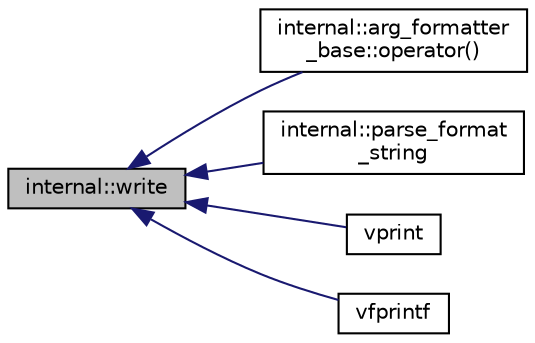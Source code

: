 digraph "internal::write"
{
  edge [fontname="Helvetica",fontsize="10",labelfontname="Helvetica",labelfontsize="10"];
  node [fontname="Helvetica",fontsize="10",shape=record];
  rankdir="LR";
  Node1 [label="internal::write",height=0.2,width=0.4,color="black", fillcolor="grey75", style="filled" fontcolor="black"];
  Node1 -> Node2 [dir="back",color="midnightblue",fontsize="10",style="solid",fontname="Helvetica"];
  Node2 [label="internal::arg_formatter\l_base::operator()",height=0.2,width=0.4,color="black", fillcolor="white", style="filled",URL="$classinternal_1_1arg__formatter__base.html#a2248cd7ff8a3d9efc83887a0551262f6"];
  Node1 -> Node3 [dir="back",color="midnightblue",fontsize="10",style="solid",fontname="Helvetica"];
  Node3 [label="internal::parse_format\l_string",height=0.2,width=0.4,color="black", fillcolor="white", style="filled",URL="$namespaceinternal.html#a47fffd25c13670b8e2eb6559caeef974"];
  Node1 -> Node4 [dir="back",color="midnightblue",fontsize="10",style="solid",fontname="Helvetica"];
  Node4 [label="vprint",height=0.2,width=0.4,color="black", fillcolor="white", style="filled",URL="$ostream_8h.html#a928c1e51eee22713de6b27dada091c40"];
  Node1 -> Node5 [dir="back",color="midnightblue",fontsize="10",style="solid",fontname="Helvetica"];
  Node5 [label="vfprintf",height=0.2,width=0.4,color="black", fillcolor="white", style="filled",URL="$printf_8h.html#a47019c40d233cc0dbeea14f9a8a37ea8"];
}
